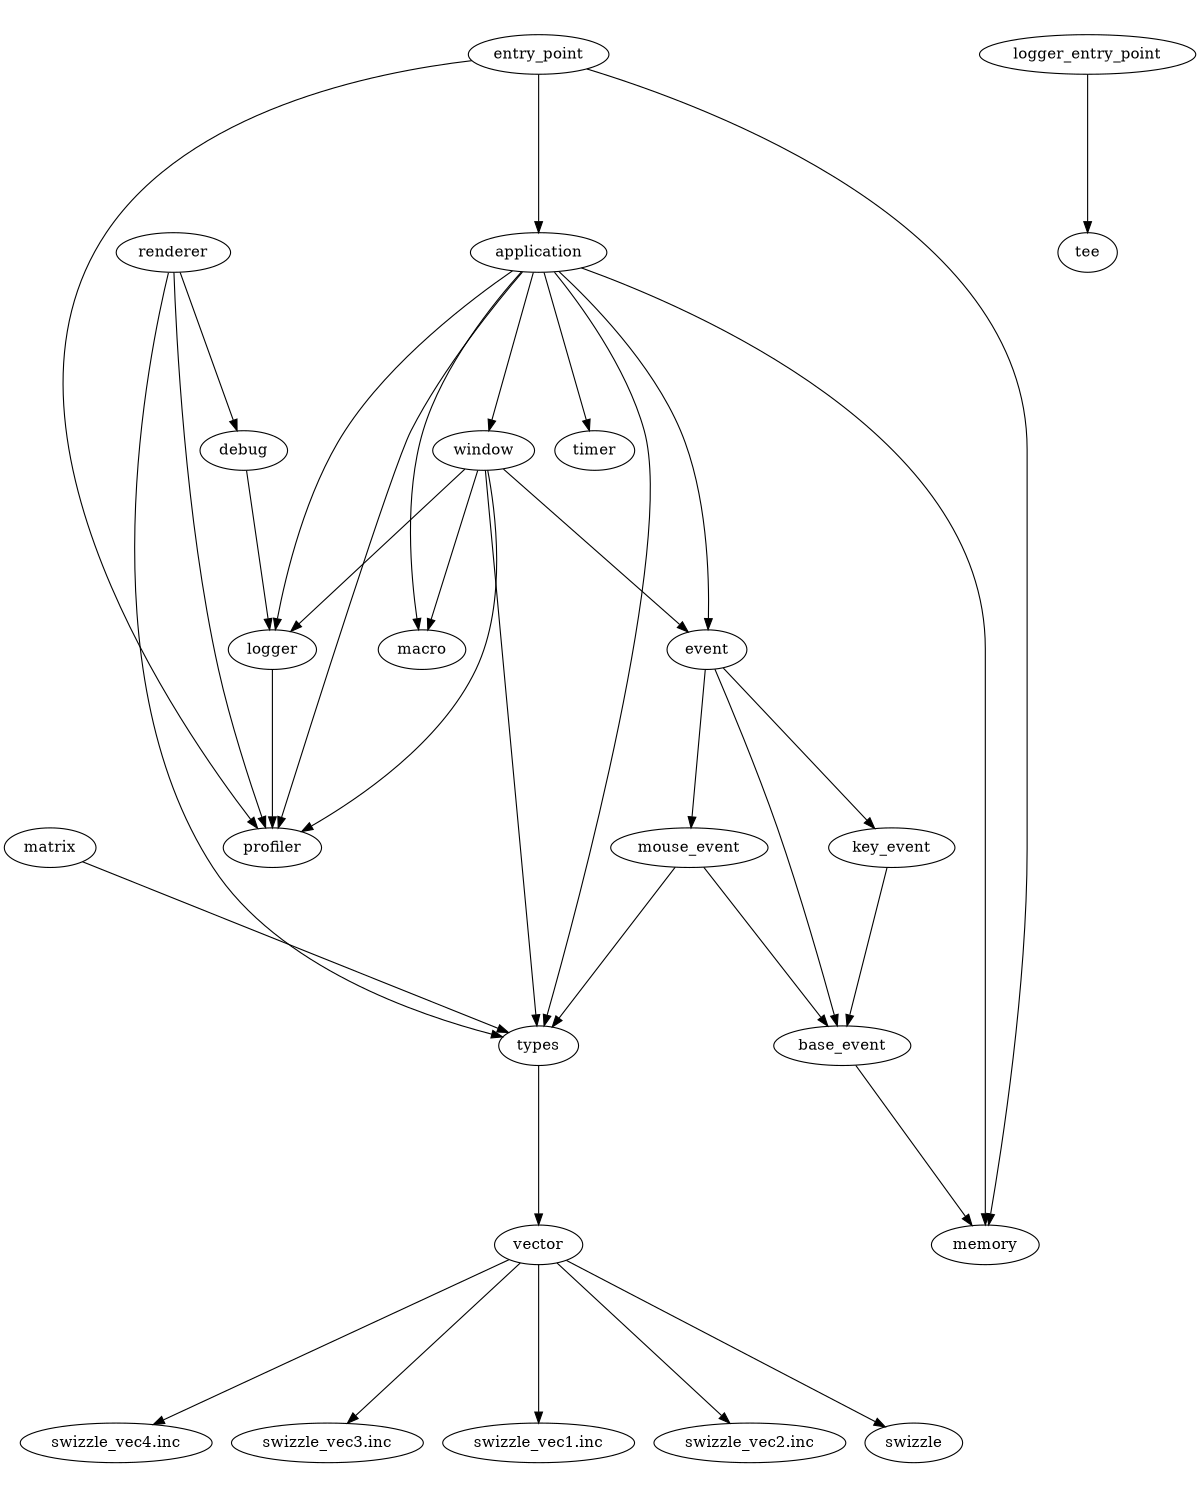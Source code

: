 digraph "source tree" {
    overlap=scale;
    size="8,10";
    ratio="fill";
    fontsize="16";
    fontname="Helvetica";
	clusterrank="local";
	"vector" -> "swizzle_vec4.inc"
	"mouse_event" -> "types"
	"application" -> "logger"
	"window" -> "macro"
	"application" -> "event"
	"debug" -> "logger"
	"window" -> "types"
	"application" -> "window"
	"types" -> "vector"
	"mouse_event" -> "base_event"
	"vector" -> "swizzle_vec3.inc"
	"application" -> "profiler"
	"renderer" -> "types"
	"logger" -> "profiler"
	"application" -> "memory"
	"entry_point" -> "memory"
	"application" -> "macro"
	"renderer" -> "profiler"
	"matrix" -> "types"
	"logger_entry_point" -> "tee"
	"window" -> "event"
	"event" -> "base_event"
	"vector" -> "swizzle_vec1.inc"
	"base_event" -> "memory"
	"application" -> "timer"
	"renderer" -> "debug"
	"entry_point" -> "application"
	"application" -> "types"
	"event" -> "key_event"
	"vector" -> "swizzle_vec2.inc"
	"window" -> "logger"
	"window" -> "profiler"
	"key_event" -> "base_event"
	"vector" -> "swizzle"
	"entry_point" -> "profiler"
	"event" -> "mouse_event"
}
